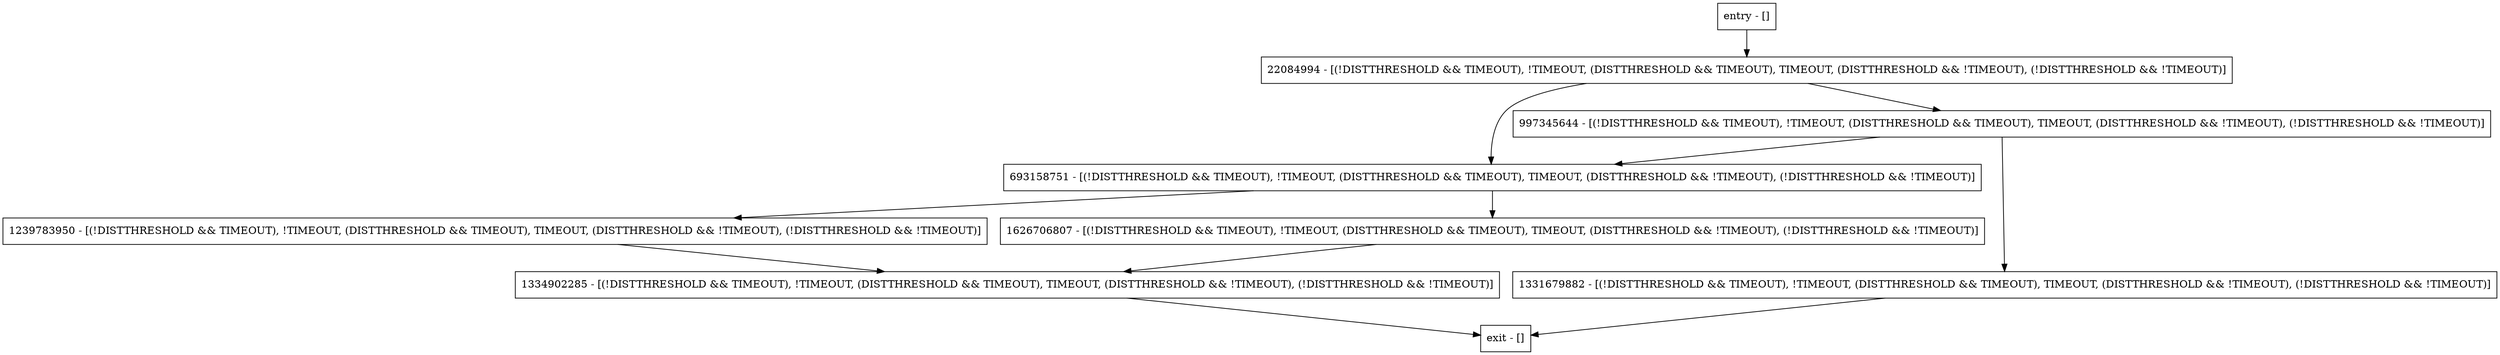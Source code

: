 digraph count {
node [shape=record];
22084994 [label="22084994 - [(!DISTTHRESHOLD && TIMEOUT), !TIMEOUT, (DISTTHRESHOLD && TIMEOUT), TIMEOUT, (DISTTHRESHOLD && !TIMEOUT), (!DISTTHRESHOLD && !TIMEOUT)]"];
entry [label="entry - []"];
exit [label="exit - []"];
1334902285 [label="1334902285 - [(!DISTTHRESHOLD && TIMEOUT), !TIMEOUT, (DISTTHRESHOLD && TIMEOUT), TIMEOUT, (DISTTHRESHOLD && !TIMEOUT), (!DISTTHRESHOLD && !TIMEOUT)]"];
997345644 [label="997345644 - [(!DISTTHRESHOLD && TIMEOUT), !TIMEOUT, (DISTTHRESHOLD && TIMEOUT), TIMEOUT, (DISTTHRESHOLD && !TIMEOUT), (!DISTTHRESHOLD && !TIMEOUT)]"];
1239783950 [label="1239783950 - [(!DISTTHRESHOLD && TIMEOUT), !TIMEOUT, (DISTTHRESHOLD && TIMEOUT), TIMEOUT, (DISTTHRESHOLD && !TIMEOUT), (!DISTTHRESHOLD && !TIMEOUT)]"];
1626706807 [label="1626706807 - [(!DISTTHRESHOLD && TIMEOUT), !TIMEOUT, (DISTTHRESHOLD && TIMEOUT), TIMEOUT, (DISTTHRESHOLD && !TIMEOUT), (!DISTTHRESHOLD && !TIMEOUT)]"];
693158751 [label="693158751 - [(!DISTTHRESHOLD && TIMEOUT), !TIMEOUT, (DISTTHRESHOLD && TIMEOUT), TIMEOUT, (DISTTHRESHOLD && !TIMEOUT), (!DISTTHRESHOLD && !TIMEOUT)]"];
1331679882 [label="1331679882 - [(!DISTTHRESHOLD && TIMEOUT), !TIMEOUT, (DISTTHRESHOLD && TIMEOUT), TIMEOUT, (DISTTHRESHOLD && !TIMEOUT), (!DISTTHRESHOLD && !TIMEOUT)]"];
entry;
exit;
22084994 -> 997345644;
22084994 -> 693158751;
entry -> 22084994;
1334902285 -> exit;
997345644 -> 693158751;
997345644 -> 1331679882;
1239783950 -> 1334902285;
1626706807 -> 1334902285;
693158751 -> 1239783950;
693158751 -> 1626706807;
1331679882 -> exit;
}
